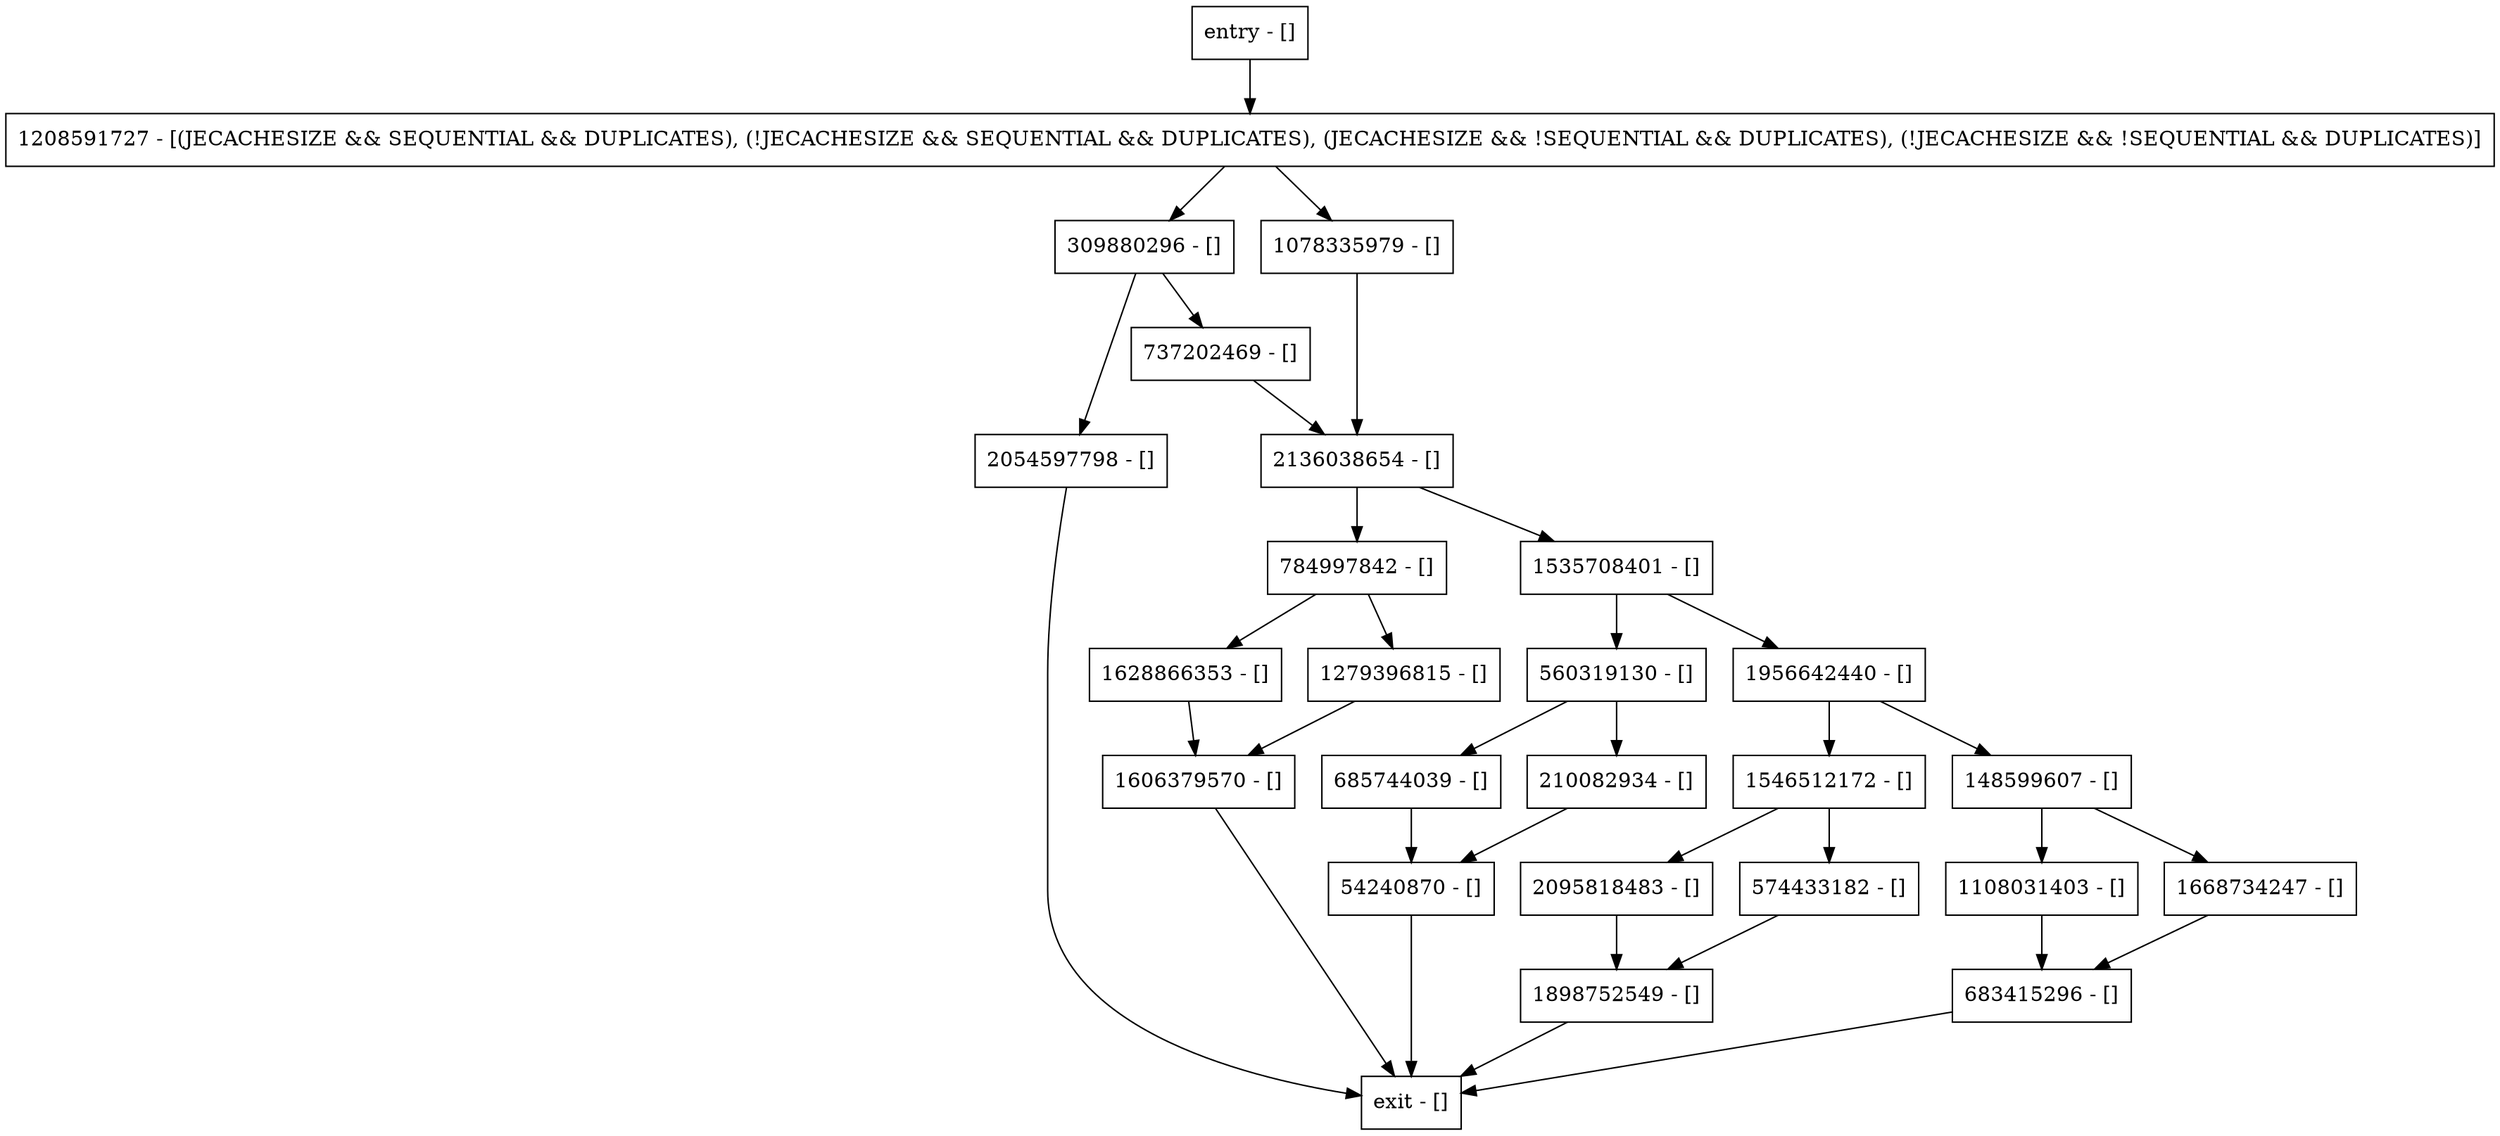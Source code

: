 digraph writeReverseInt {
node [shape=record];
309880296 [label="309880296 - []"];
1535708401 [label="1535708401 - []"];
784997842 [label="784997842 - []"];
737202469 [label="737202469 - []"];
1898752549 [label="1898752549 - []"];
1956642440 [label="1956642440 - []"];
1208591727 [label="1208591727 - [(JECACHESIZE && SEQUENTIAL && DUPLICATES), (!JECACHESIZE && SEQUENTIAL && DUPLICATES), (JECACHESIZE && !SEQUENTIAL && DUPLICATES), (!JECACHESIZE && !SEQUENTIAL && DUPLICATES)]"];
1668734247 [label="1668734247 - []"];
685744039 [label="685744039 - []"];
1108031403 [label="1108031403 - []"];
574433182 [label="574433182 - []"];
1279396815 [label="1279396815 - []"];
2095818483 [label="2095818483 - []"];
1546512172 [label="1546512172 - []"];
148599607 [label="148599607 - []"];
1078335979 [label="1078335979 - []"];
54240870 [label="54240870 - []"];
1606379570 [label="1606379570 - []"];
560319130 [label="560319130 - []"];
2136038654 [label="2136038654 - []"];
entry [label="entry - []"];
exit [label="exit - []"];
1628866353 [label="1628866353 - []"];
210082934 [label="210082934 - []"];
2054597798 [label="2054597798 - []"];
683415296 [label="683415296 - []"];
entry;
exit;
309880296 -> 737202469;
309880296 -> 2054597798;
1535708401 -> 1956642440;
1535708401 -> 560319130;
784997842 -> 1628866353;
784997842 -> 1279396815;
737202469 -> 2136038654;
1898752549 -> exit;
1956642440 -> 1546512172;
1956642440 -> 148599607;
1208591727 -> 309880296;
1208591727 -> 1078335979;
1668734247 -> 683415296;
685744039 -> 54240870;
1108031403 -> 683415296;
574433182 -> 1898752549;
1279396815 -> 1606379570;
2095818483 -> 1898752549;
1546512172 -> 574433182;
1546512172 -> 2095818483;
148599607 -> 1668734247;
148599607 -> 1108031403;
1078335979 -> 2136038654;
54240870 -> exit;
1606379570 -> exit;
560319130 -> 210082934;
560319130 -> 685744039;
2136038654 -> 1535708401;
2136038654 -> 784997842;
entry -> 1208591727;
1628866353 -> 1606379570;
210082934 -> 54240870;
2054597798 -> exit;
683415296 -> exit;
}
